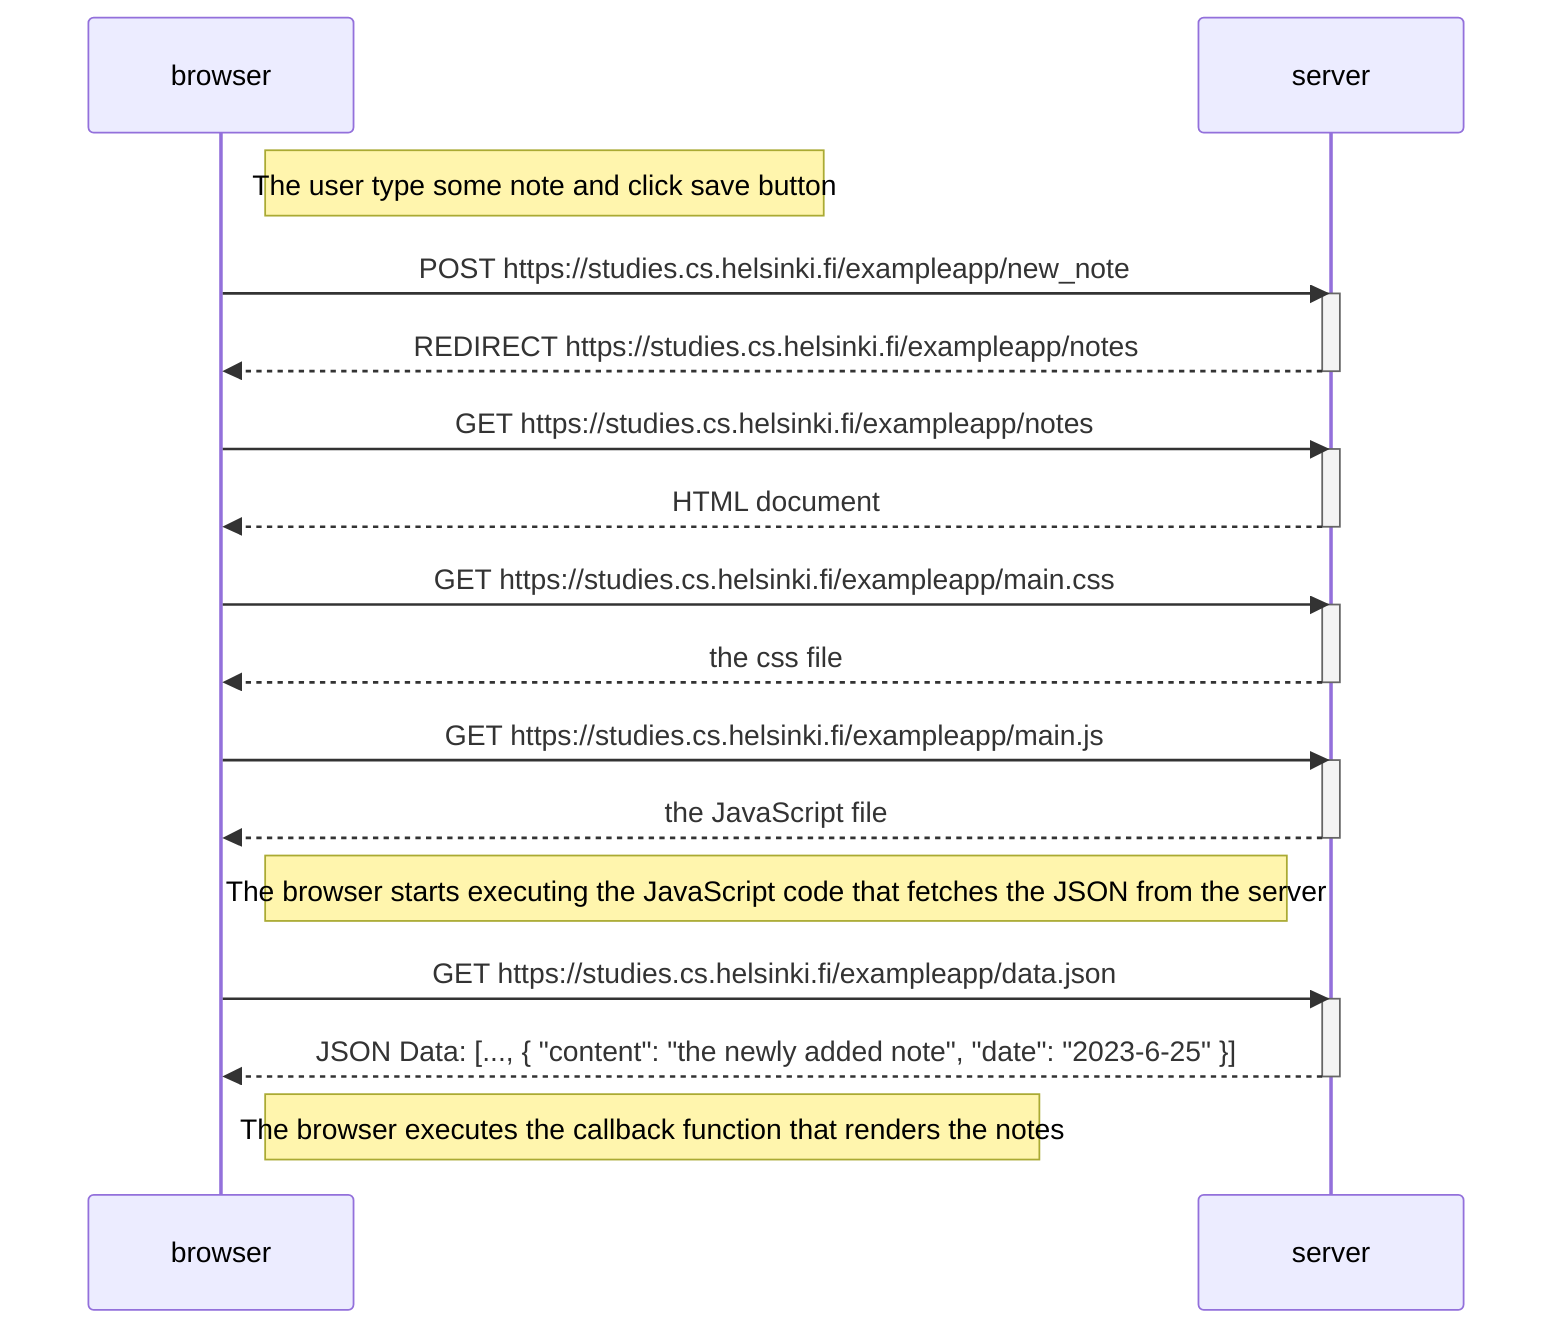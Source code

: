 sequenceDiagram
	participant browser
	participant server

	Note right of browser: The user type some note and click save button

	browser->>server: POST https://studies.cs.helsinki.fi/exampleapp/new_note
	activate server
	server-->>browser: REDIRECT https://studies.cs.helsinki.fi/exampleapp/notes
	deactivate server

	browser->>server: GET https://studies.cs.helsinki.fi/exampleapp/notes
	activate server
	server-->>browser: HTML document
	deactivate server

	browser->>server: GET https://studies.cs.helsinki.fi/exampleapp/main.css
	activate server
	server-->>browser: the css file
	deactivate server

	browser->>server: GET https://studies.cs.helsinki.fi/exampleapp/main.js
	activate server
	server-->>browser: the JavaScript file
	deactivate server

	Note right of browser: The browser starts executing the JavaScript code that fetches the JSON from the server

	browser->>server: GET https://studies.cs.helsinki.fi/exampleapp/data.json
	activate server
	server-->>browser: JSON Data: [..., { "content": "the newly added note", "date": "2023-6-25" }]
	deactivate server

	Note right of browser: The browser executes the callback function that renders the notes